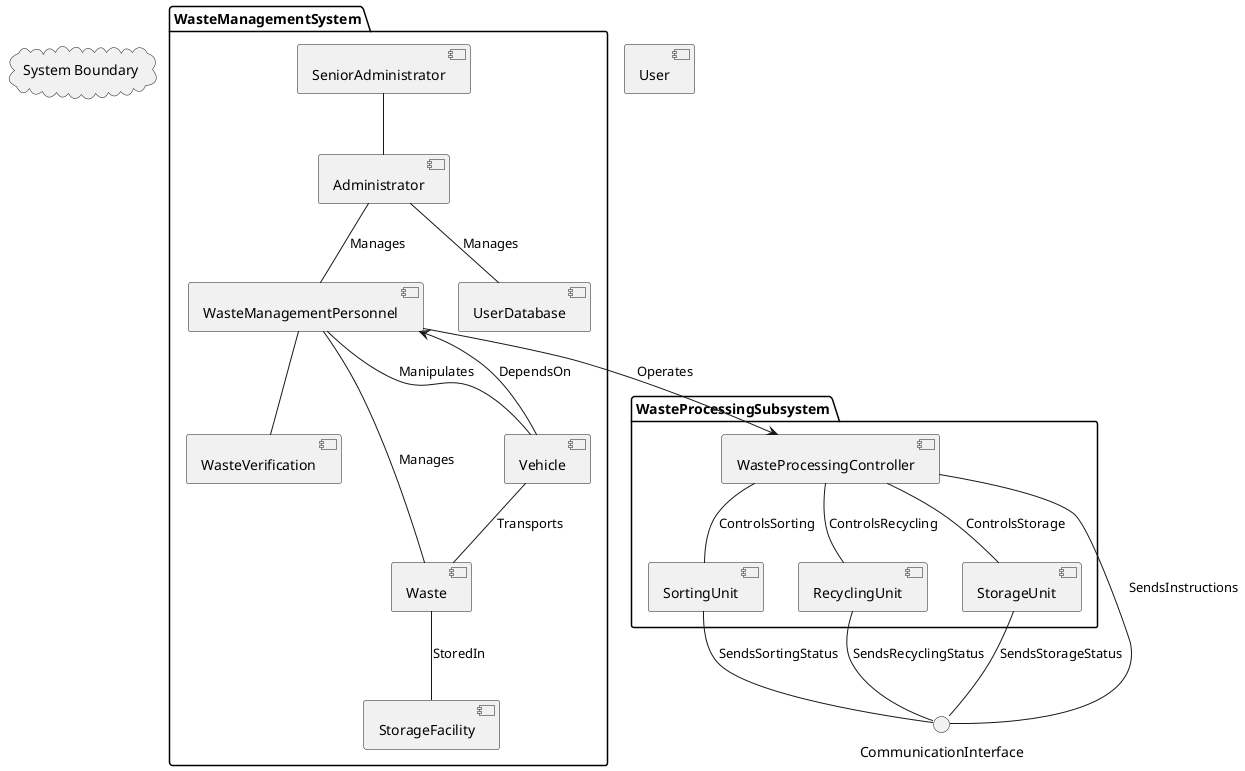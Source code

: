 @startuml

package "WasteManagementSystem" {
  [Administrator]
  [WasteManagementPersonnel]
  [WasteVerification]
  [Vehicle]
  [Waste]
  [StorageFacility]
  [UserDatabase]
  [SeniorAdministrator]
}

package "WasteProcessingSubsystem" {
  [WasteProcessingController]
  [SortingUnit]
  [RecyclingUnit]
  [StorageUnit]
}

interface "CommunicationInterface" as CommInterface

[User]


Administrator -- WasteManagementPersonnel: Manages
WasteManagementPersonnel -- Vehicle: Manipulates
WasteManagementPersonnel -- Waste: Manages
Vehicle -- Waste: Transports
Waste -- StorageFacility: StoredIn
Administrator -- UserDatabase: Manages

SeniorAdministrator -- Administrator

WasteManagementPersonnel -- WasteVerification

Vehicle --> WasteManagementPersonnel: DependsOn


WasteManagementPersonnel --> WasteProcessingController: Operates
WasteProcessingController -- SortingUnit: ControlsSorting
WasteProcessingController -- RecyclingUnit: ControlsRecycling
WasteProcessingController -- StorageUnit: ControlsStorage


WasteProcessingController -- CommInterface: SendsInstructions
SortingUnit -- CommInterface: SendsSortingStatus
RecyclingUnit -- CommInterface: SendsRecyclingStatus
StorageUnit -- CommInterface: SendsStorageStatus

cloud "System Boundary" {

}

@enduml
